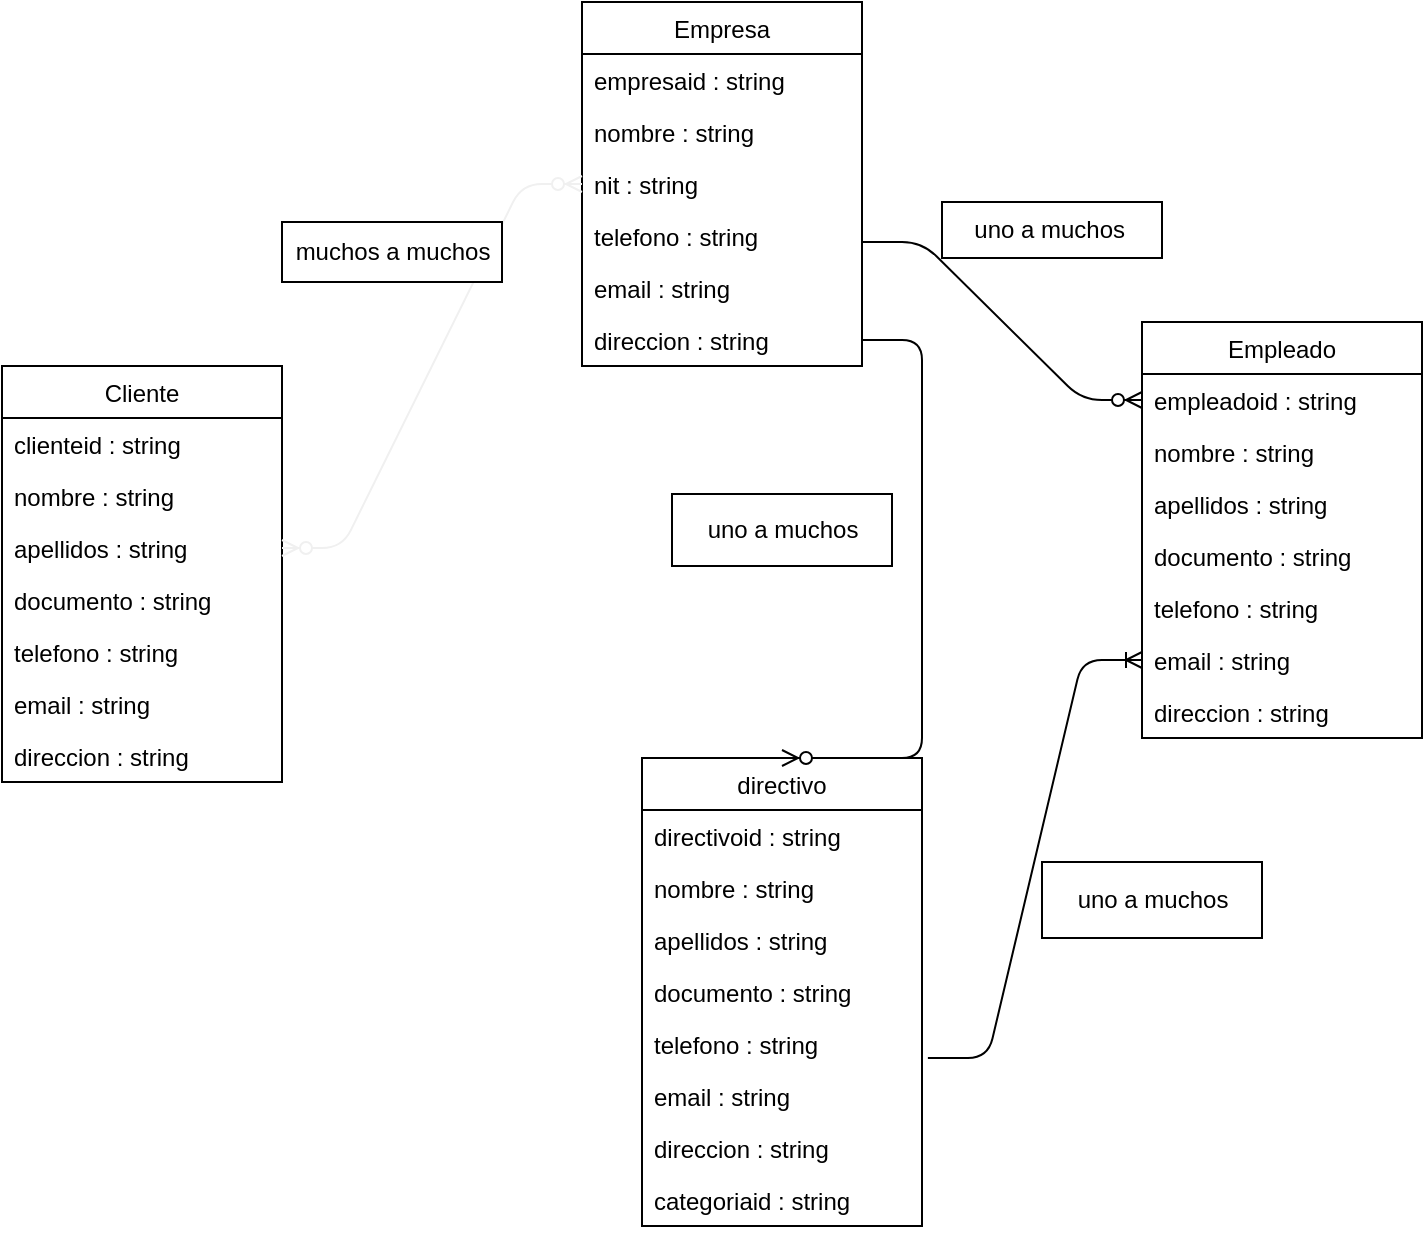 <mxfile>
    <diagram id="VeyWLkjba-G9I-XJUrIB" name="Page-1">
        <mxGraphModel dx="1060" dy="478" grid="1" gridSize="10" guides="1" tooltips="1" connect="1" arrows="1" fold="1" page="1" pageScale="1" pageWidth="1654" pageHeight="2336" math="0" shadow="0">
            <root>
                <mxCell id="0"/>
                <mxCell id="1" parent="0"/>
                <mxCell id="6" value="Cliente" style="swimlane;fontStyle=0;childLayout=stackLayout;horizontal=1;startSize=26;fillColor=none;horizontalStack=0;resizeParent=1;resizeParentMax=0;resizeLast=0;collapsible=1;marginBottom=0;" vertex="1" parent="1">
                    <mxGeometry x="80" y="202" width="140" height="208" as="geometry"/>
                </mxCell>
                <mxCell id="7" value="clienteid : string" style="text;strokeColor=none;fillColor=none;align=left;verticalAlign=top;spacingLeft=4;spacingRight=4;overflow=hidden;rotatable=0;points=[[0,0.5],[1,0.5]];portConstraint=eastwest;" vertex="1" parent="6">
                    <mxGeometry y="26" width="140" height="26" as="geometry"/>
                </mxCell>
                <mxCell id="8" value="nombre : string " style="text;strokeColor=none;fillColor=none;align=left;verticalAlign=top;spacingLeft=4;spacingRight=4;overflow=hidden;rotatable=0;points=[[0,0.5],[1,0.5]];portConstraint=eastwest;" vertex="1" parent="6">
                    <mxGeometry y="52" width="140" height="26" as="geometry"/>
                </mxCell>
                <mxCell id="10" value="apellidos : string" style="text;strokeColor=none;fillColor=none;align=left;verticalAlign=top;spacingLeft=4;spacingRight=4;overflow=hidden;rotatable=0;points=[[0,0.5],[1,0.5]];portConstraint=eastwest;" vertex="1" parent="6">
                    <mxGeometry y="78" width="140" height="26" as="geometry"/>
                </mxCell>
                <mxCell id="11" value="documento : string" style="text;strokeColor=none;fillColor=none;align=left;verticalAlign=top;spacingLeft=4;spacingRight=4;overflow=hidden;rotatable=0;points=[[0,0.5],[1,0.5]];portConstraint=eastwest;" vertex="1" parent="6">
                    <mxGeometry y="104" width="140" height="26" as="geometry"/>
                </mxCell>
                <mxCell id="12" value="telefono : string" style="text;strokeColor=none;fillColor=none;align=left;verticalAlign=top;spacingLeft=4;spacingRight=4;overflow=hidden;rotatable=0;points=[[0,0.5],[1,0.5]];portConstraint=eastwest;" vertex="1" parent="6">
                    <mxGeometry y="130" width="140" height="26" as="geometry"/>
                </mxCell>
                <mxCell id="13" value="email : string " style="text;strokeColor=none;fillColor=none;align=left;verticalAlign=top;spacingLeft=4;spacingRight=4;overflow=hidden;rotatable=0;points=[[0,0.5],[1,0.5]];portConstraint=eastwest;" vertex="1" parent="6">
                    <mxGeometry y="156" width="140" height="26" as="geometry"/>
                </mxCell>
                <mxCell id="14" value="direccion : string" style="text;strokeColor=none;fillColor=none;align=left;verticalAlign=top;spacingLeft=4;spacingRight=4;overflow=hidden;rotatable=0;points=[[0,0.5],[1,0.5]];portConstraint=eastwest;" vertex="1" parent="6">
                    <mxGeometry y="182" width="140" height="26" as="geometry"/>
                </mxCell>
                <mxCell id="16" value="Empleado" style="swimlane;fontStyle=0;childLayout=stackLayout;horizontal=1;startSize=26;fillColor=none;horizontalStack=0;resizeParent=1;resizeParentMax=0;resizeLast=0;collapsible=1;marginBottom=0;" vertex="1" parent="1">
                    <mxGeometry x="650" y="180" width="140" height="208" as="geometry"/>
                </mxCell>
                <mxCell id="17" value="empleadoid : string" style="text;strokeColor=none;fillColor=none;align=left;verticalAlign=top;spacingLeft=4;spacingRight=4;overflow=hidden;rotatable=0;points=[[0,0.5],[1,0.5]];portConstraint=eastwest;" vertex="1" parent="16">
                    <mxGeometry y="26" width="140" height="26" as="geometry"/>
                </mxCell>
                <mxCell id="18" value="nombre : string " style="text;strokeColor=none;fillColor=none;align=left;verticalAlign=top;spacingLeft=4;spacingRight=4;overflow=hidden;rotatable=0;points=[[0,0.5],[1,0.5]];portConstraint=eastwest;" vertex="1" parent="16">
                    <mxGeometry y="52" width="140" height="26" as="geometry"/>
                </mxCell>
                <mxCell id="19" value="apellidos : string" style="text;strokeColor=none;fillColor=none;align=left;verticalAlign=top;spacingLeft=4;spacingRight=4;overflow=hidden;rotatable=0;points=[[0,0.5],[1,0.5]];portConstraint=eastwest;" vertex="1" parent="16">
                    <mxGeometry y="78" width="140" height="26" as="geometry"/>
                </mxCell>
                <mxCell id="20" value="documento : string" style="text;strokeColor=none;fillColor=none;align=left;verticalAlign=top;spacingLeft=4;spacingRight=4;overflow=hidden;rotatable=0;points=[[0,0.5],[1,0.5]];portConstraint=eastwest;" vertex="1" parent="16">
                    <mxGeometry y="104" width="140" height="26" as="geometry"/>
                </mxCell>
                <mxCell id="21" value="telefono : string" style="text;strokeColor=none;fillColor=none;align=left;verticalAlign=top;spacingLeft=4;spacingRight=4;overflow=hidden;rotatable=0;points=[[0,0.5],[1,0.5]];portConstraint=eastwest;" vertex="1" parent="16">
                    <mxGeometry y="130" width="140" height="26" as="geometry"/>
                </mxCell>
                <mxCell id="22" value="email : string " style="text;strokeColor=none;fillColor=none;align=left;verticalAlign=top;spacingLeft=4;spacingRight=4;overflow=hidden;rotatable=0;points=[[0,0.5],[1,0.5]];portConstraint=eastwest;" vertex="1" parent="16">
                    <mxGeometry y="156" width="140" height="26" as="geometry"/>
                </mxCell>
                <mxCell id="23" value="direccion : string" style="text;strokeColor=none;fillColor=none;align=left;verticalAlign=top;spacingLeft=4;spacingRight=4;overflow=hidden;rotatable=0;points=[[0,0.5],[1,0.5]];portConstraint=eastwest;" vertex="1" parent="16">
                    <mxGeometry y="182" width="140" height="26" as="geometry"/>
                </mxCell>
                <mxCell id="24" value="Empresa" style="swimlane;fontStyle=0;childLayout=stackLayout;horizontal=1;startSize=26;fillColor=none;horizontalStack=0;resizeParent=1;resizeParentMax=0;resizeLast=0;collapsible=1;marginBottom=0;" vertex="1" parent="1">
                    <mxGeometry x="370" y="20" width="140" height="182" as="geometry"/>
                </mxCell>
                <mxCell id="25" value="empresaid : string" style="text;strokeColor=none;fillColor=none;align=left;verticalAlign=top;spacingLeft=4;spacingRight=4;overflow=hidden;rotatable=0;points=[[0,0.5],[1,0.5]];portConstraint=eastwest;" vertex="1" parent="24">
                    <mxGeometry y="26" width="140" height="26" as="geometry"/>
                </mxCell>
                <mxCell id="26" value="nombre : string " style="text;strokeColor=none;fillColor=none;align=left;verticalAlign=top;spacingLeft=4;spacingRight=4;overflow=hidden;rotatable=0;points=[[0,0.5],[1,0.5]];portConstraint=eastwest;" vertex="1" parent="24">
                    <mxGeometry y="52" width="140" height="26" as="geometry"/>
                </mxCell>
                <mxCell id="27" value="nit : string" style="text;strokeColor=none;fillColor=none;align=left;verticalAlign=top;spacingLeft=4;spacingRight=4;overflow=hidden;rotatable=0;points=[[0,0.5],[1,0.5]];portConstraint=eastwest;" vertex="1" parent="24">
                    <mxGeometry y="78" width="140" height="26" as="geometry"/>
                </mxCell>
                <mxCell id="29" value="telefono : string" style="text;strokeColor=none;fillColor=none;align=left;verticalAlign=top;spacingLeft=4;spacingRight=4;overflow=hidden;rotatable=0;points=[[0,0.5],[1,0.5]];portConstraint=eastwest;" vertex="1" parent="24">
                    <mxGeometry y="104" width="140" height="26" as="geometry"/>
                </mxCell>
                <mxCell id="30" value="email : string " style="text;strokeColor=none;fillColor=none;align=left;verticalAlign=top;spacingLeft=4;spacingRight=4;overflow=hidden;rotatable=0;points=[[0,0.5],[1,0.5]];portConstraint=eastwest;" vertex="1" parent="24">
                    <mxGeometry y="130" width="140" height="26" as="geometry"/>
                </mxCell>
                <mxCell id="31" value="direccion : string" style="text;strokeColor=none;fillColor=none;align=left;verticalAlign=top;spacingLeft=4;spacingRight=4;overflow=hidden;rotatable=0;points=[[0,0.5],[1,0.5]];portConstraint=eastwest;" vertex="1" parent="24">
                    <mxGeometry y="156" width="140" height="26" as="geometry"/>
                </mxCell>
                <mxCell id="32" value="directivo" style="swimlane;fontStyle=0;childLayout=stackLayout;horizontal=1;startSize=26;fillColor=none;horizontalStack=0;resizeParent=1;resizeParentMax=0;resizeLast=0;collapsible=1;marginBottom=0;" vertex="1" parent="1">
                    <mxGeometry x="400" y="398" width="140" height="234" as="geometry"/>
                </mxCell>
                <mxCell id="33" value="directivoid : string" style="text;strokeColor=none;fillColor=none;align=left;verticalAlign=top;spacingLeft=4;spacingRight=4;overflow=hidden;rotatable=0;points=[[0,0.5],[1,0.5]];portConstraint=eastwest;" vertex="1" parent="32">
                    <mxGeometry y="26" width="140" height="26" as="geometry"/>
                </mxCell>
                <mxCell id="34" value="nombre : string " style="text;strokeColor=none;fillColor=none;align=left;verticalAlign=top;spacingLeft=4;spacingRight=4;overflow=hidden;rotatable=0;points=[[0,0.5],[1,0.5]];portConstraint=eastwest;" vertex="1" parent="32">
                    <mxGeometry y="52" width="140" height="26" as="geometry"/>
                </mxCell>
                <mxCell id="35" value="apellidos : string" style="text;strokeColor=none;fillColor=none;align=left;verticalAlign=top;spacingLeft=4;spacingRight=4;overflow=hidden;rotatable=0;points=[[0,0.5],[1,0.5]];portConstraint=eastwest;" vertex="1" parent="32">
                    <mxGeometry y="78" width="140" height="26" as="geometry"/>
                </mxCell>
                <mxCell id="36" value="documento : string" style="text;strokeColor=none;fillColor=none;align=left;verticalAlign=top;spacingLeft=4;spacingRight=4;overflow=hidden;rotatable=0;points=[[0,0.5],[1,0.5]];portConstraint=eastwest;" vertex="1" parent="32">
                    <mxGeometry y="104" width="140" height="26" as="geometry"/>
                </mxCell>
                <mxCell id="37" value="telefono : string" style="text;strokeColor=none;fillColor=none;align=left;verticalAlign=top;spacingLeft=4;spacingRight=4;overflow=hidden;rotatable=0;points=[[0,0.5],[1,0.5]];portConstraint=eastwest;" vertex="1" parent="32">
                    <mxGeometry y="130" width="140" height="26" as="geometry"/>
                </mxCell>
                <mxCell id="38" value="email : string " style="text;strokeColor=none;fillColor=none;align=left;verticalAlign=top;spacingLeft=4;spacingRight=4;overflow=hidden;rotatable=0;points=[[0,0.5],[1,0.5]];portConstraint=eastwest;" vertex="1" parent="32">
                    <mxGeometry y="156" width="140" height="26" as="geometry"/>
                </mxCell>
                <mxCell id="39" value="direccion : string" style="text;strokeColor=none;fillColor=none;align=left;verticalAlign=top;spacingLeft=4;spacingRight=4;overflow=hidden;rotatable=0;points=[[0,0.5],[1,0.5]];portConstraint=eastwest;" vertex="1" parent="32">
                    <mxGeometry y="182" width="140" height="26" as="geometry"/>
                </mxCell>
                <mxCell id="40" value="categoriaid : string" style="text;strokeColor=none;fillColor=none;align=left;verticalAlign=top;spacingLeft=4;spacingRight=4;overflow=hidden;rotatable=0;points=[[0,0.5],[1,0.5]];portConstraint=eastwest;" vertex="1" parent="32">
                    <mxGeometry y="208" width="140" height="26" as="geometry"/>
                </mxCell>
                <mxCell id="42" style="edgeStyle=entityRelationEdgeStyle;fontSize=11;html=1;endArrow=ERzeroToMany;endFill=1;startArrow=ERzeroToMany;fontFamily=Helvetica;fontColor=rgb(240, 240, 240);align=center;strokeColor=rgb(240, 240, 240);" edge="1" parent="1" source="27" target="10">
                    <mxGeometry relative="1" as="geometry"/>
                </mxCell>
                <mxCell id="47" value="muchos a muchos" style="html=1;" vertex="1" parent="1">
                    <mxGeometry x="220" y="130" width="110" height="30" as="geometry"/>
                </mxCell>
                <mxCell id="48" value="uno a muchos" style="html=1;" vertex="1" parent="1">
                    <mxGeometry x="415" y="266" width="110" height="36" as="geometry"/>
                </mxCell>
                <mxCell id="49" value="uno a muchos&amp;nbsp;" style="html=1;" vertex="1" parent="1">
                    <mxGeometry x="550" y="120" width="110" height="28" as="geometry"/>
                </mxCell>
                <mxCell id="50" value="uno a muchos" style="html=1;" vertex="1" parent="1">
                    <mxGeometry x="600" y="450" width="110" height="38" as="geometry"/>
                </mxCell>
                <mxCell id="52" value="" style="edgeStyle=entityRelationEdgeStyle;fontSize=12;html=1;endArrow=ERzeroToMany;endFill=1;" edge="1" parent="1" target="17">
                    <mxGeometry width="100" height="100" relative="1" as="geometry">
                        <mxPoint x="510" y="140" as="sourcePoint"/>
                        <mxPoint x="630" y="150" as="targetPoint"/>
                    </mxGeometry>
                </mxCell>
                <mxCell id="53" value="" style="edgeStyle=entityRelationEdgeStyle;fontSize=12;html=1;endArrow=ERzeroToMany;endFill=1;entryX=0.5;entryY=0;entryDx=0;entryDy=0;" edge="1" parent="1" source="31" target="32">
                    <mxGeometry width="100" height="100" relative="1" as="geometry">
                        <mxPoint x="440" y="370" as="sourcePoint"/>
                        <mxPoint x="390" y="470" as="targetPoint"/>
                    </mxGeometry>
                </mxCell>
                <mxCell id="54" value="" style="edgeStyle=entityRelationEdgeStyle;fontSize=12;html=1;endArrow=ERoneToMany;exitX=1.021;exitY=0.769;exitDx=0;exitDy=0;exitPerimeter=0;entryX=0;entryY=0.5;entryDx=0;entryDy=0;" edge="1" parent="1" source="37" target="22">
                    <mxGeometry width="100" height="100" relative="1" as="geometry">
                        <mxPoint x="800" y="370" as="sourcePoint"/>
                        <mxPoint x="640" y="420" as="targetPoint"/>
                    </mxGeometry>
                </mxCell>
            </root>
        </mxGraphModel>
    </diagram>
</mxfile>